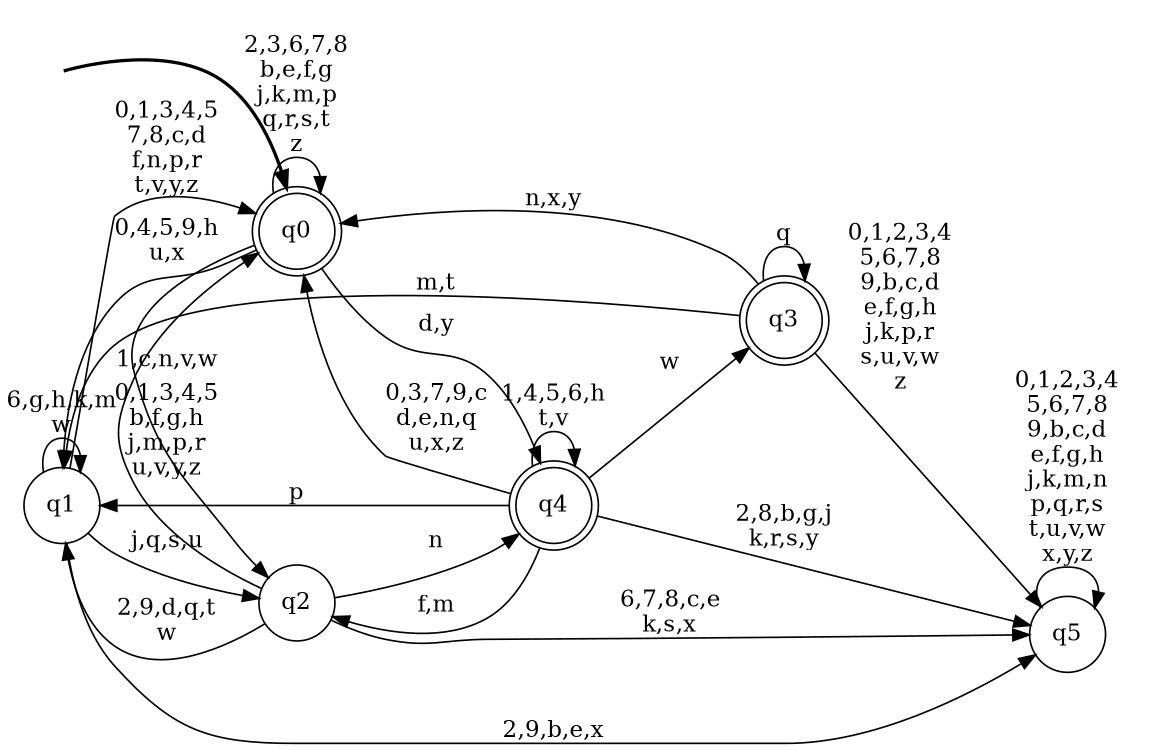 digraph BlueStar {
__start0 [style = invis, shape = none, label = "", width = 0, height = 0];

rankdir=LR;
size="8,5";

s0 [style="rounded,filled", color="black", fillcolor="white" shape="doublecircle", label="q0"];
s1 [style="filled", color="black", fillcolor="white" shape="circle", label="q1"];
s2 [style="filled", color="black", fillcolor="white" shape="circle", label="q2"];
s3 [style="rounded,filled", color="black", fillcolor="white" shape="doublecircle", label="q3"];
s4 [style="rounded,filled", color="black", fillcolor="white" shape="doublecircle", label="q4"];
s5 [style="filled", color="black", fillcolor="white" shape="circle", label="q5"];
subgraph cluster_main { 
	graph [pad=".75", ranksep="0.15", nodesep="0.15"];
	 style=invis; 
	__start0 -> s0 [penwidth=2];
}
s0 -> s0 [label="2,3,6,7,8\nb,e,f,g\nj,k,m,p\nq,r,s,t\nz"];
s0 -> s1 [label="0,4,5,9,h\nu,x"];
s0 -> s2 [label="1,c,n,v,w"];
s0 -> s4 [label="d,y"];
s1 -> s0 [label="0,1,3,4,5\n7,8,c,d\nf,n,p,r\nt,v,y,z"];
s1 -> s1 [label="6,g,h,k,m\nw"];
s1 -> s2 [label="j,q,s,u"];
s1 -> s5 [label="2,9,b,e,x"];
s2 -> s0 [label="0,1,3,4,5\nb,f,g,h\nj,m,p,r\nu,v,y,z"];
s2 -> s1 [label="2,9,d,q,t\nw"];
s2 -> s4 [label="n"];
s2 -> s5 [label="6,7,8,c,e\nk,s,x"];
s3 -> s0 [label="n,x,y"];
s3 -> s1 [label="m,t"];
s3 -> s3 [label="q"];
s3 -> s5 [label="0,1,2,3,4\n5,6,7,8\n9,b,c,d\ne,f,g,h\nj,k,p,r\ns,u,v,w\nz"];
s4 -> s0 [label="0,3,7,9,c\nd,e,n,q\nu,x,z"];
s4 -> s1 [label="p"];
s4 -> s2 [label="f,m"];
s4 -> s3 [label="w"];
s4 -> s4 [label="1,4,5,6,h\nt,v"];
s4 -> s5 [label="2,8,b,g,j\nk,r,s,y"];
s5 -> s5 [label="0,1,2,3,4\n5,6,7,8\n9,b,c,d\ne,f,g,h\nj,k,m,n\np,q,r,s\nt,u,v,w\nx,y,z"];

}